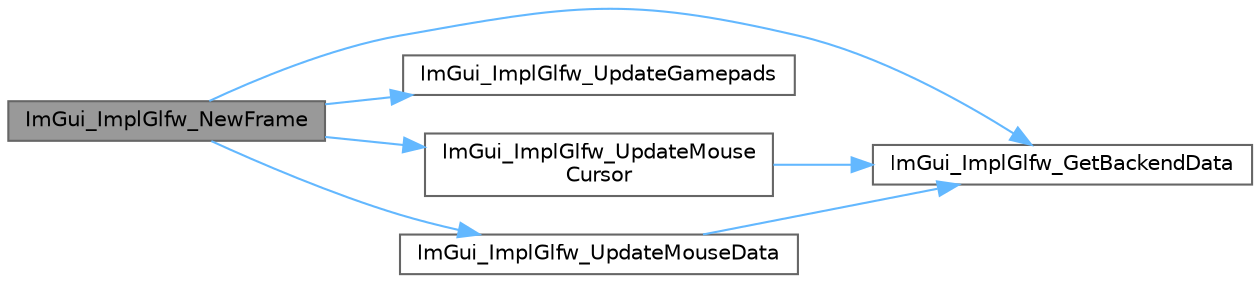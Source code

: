 digraph "ImGui_ImplGlfw_NewFrame"
{
 // LATEX_PDF_SIZE
  bgcolor="transparent";
  edge [fontname=Helvetica,fontsize=10,labelfontname=Helvetica,labelfontsize=10];
  node [fontname=Helvetica,fontsize=10,shape=box,height=0.2,width=0.4];
  rankdir="LR";
  Node1 [id="Node000001",label="ImGui_ImplGlfw_NewFrame",height=0.2,width=0.4,color="gray40", fillcolor="grey60", style="filled", fontcolor="black",tooltip=" "];
  Node1 -> Node2 [id="edge1_Node000001_Node000002",color="steelblue1",style="solid",tooltip=" "];
  Node2 [id="Node000002",label="ImGui_ImplGlfw_GetBackendData",height=0.2,width=0.4,color="grey40", fillcolor="white", style="filled",URL="$imgui__impl__glfw_8cpp.html#a42131482f4e35e879c2d58d5c1c9eb8f",tooltip=" "];
  Node1 -> Node3 [id="edge2_Node000001_Node000003",color="steelblue1",style="solid",tooltip=" "];
  Node3 [id="Node000003",label="ImGui_ImplGlfw_UpdateGamepads",height=0.2,width=0.4,color="grey40", fillcolor="white", style="filled",URL="$imgui__impl__glfw_8cpp.html#a676d90dabe6acb909f287625118e999d",tooltip=" "];
  Node1 -> Node4 [id="edge3_Node000001_Node000004",color="steelblue1",style="solid",tooltip=" "];
  Node4 [id="Node000004",label="ImGui_ImplGlfw_UpdateMouse\lCursor",height=0.2,width=0.4,color="grey40", fillcolor="white", style="filled",URL="$imgui__impl__glfw_8cpp.html#a876edf1a44dd8b6358feba912702a860",tooltip=" "];
  Node4 -> Node2 [id="edge4_Node000004_Node000002",color="steelblue1",style="solid",tooltip=" "];
  Node1 -> Node5 [id="edge5_Node000001_Node000005",color="steelblue1",style="solid",tooltip=" "];
  Node5 [id="Node000005",label="ImGui_ImplGlfw_UpdateMouseData",height=0.2,width=0.4,color="grey40", fillcolor="white", style="filled",URL="$imgui__impl__glfw_8cpp.html#ad0da3a1b2955f768fa933dd4edba33b6",tooltip=" "];
  Node5 -> Node2 [id="edge6_Node000005_Node000002",color="steelblue1",style="solid",tooltip=" "];
}
